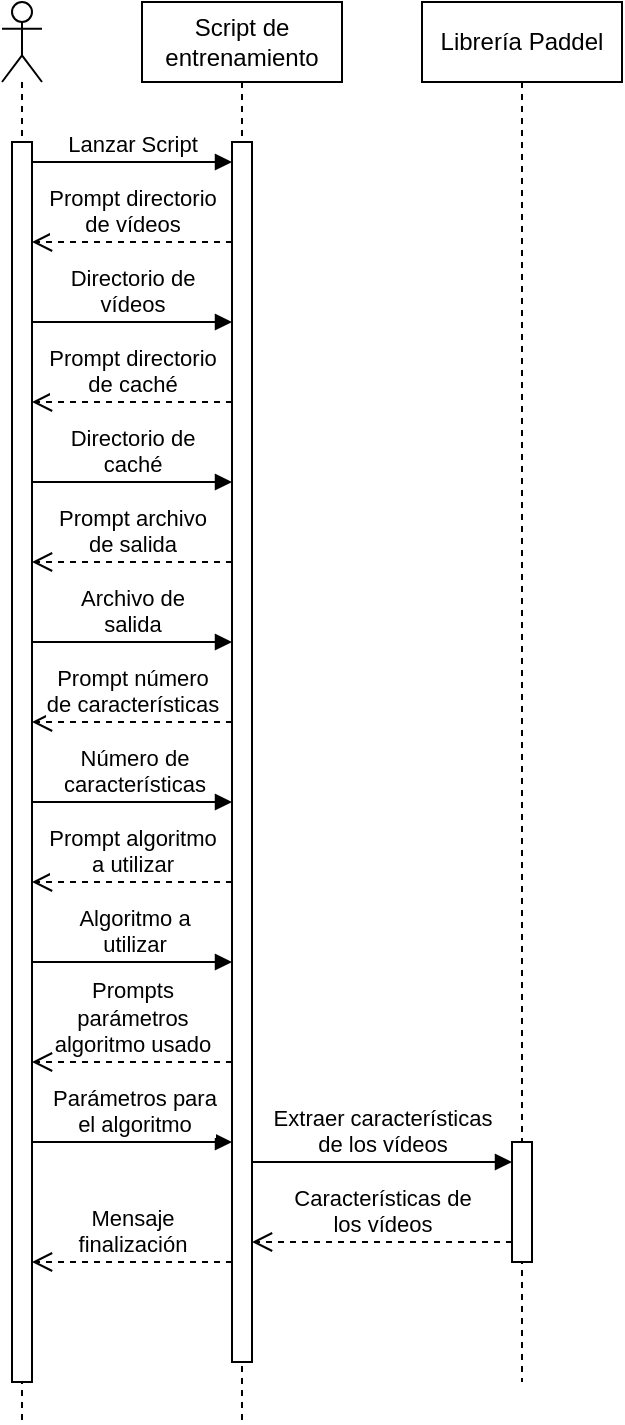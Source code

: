 <mxfile version="21.3.7" type="device">
  <diagram name="Page-1" id="2YBvvXClWsGukQMizWep">
    <mxGraphModel dx="581" dy="657" grid="1" gridSize="10" guides="1" tooltips="1" connect="1" arrows="1" fold="1" page="1" pageScale="1" pageWidth="850" pageHeight="1100" math="0" shadow="0">
      <root>
        <mxCell id="0" />
        <mxCell id="1" parent="0" />
        <mxCell id="aM9ryv3xv72pqoxQDRHE-7" value="Lanzar Script" style="html=1;verticalAlign=bottom;endArrow=block;edgeStyle=elbowEdgeStyle;elbow=vertical;curved=0;rounded=0;" parent="1" source="aM9ryv3xv72pqoxQDRHE-2" target="2NgsDoCjIwmhMlPLntnu-11" edge="1">
          <mxGeometry relative="1" as="geometry">
            <mxPoint x="115" y="130" as="sourcePoint" />
            <Array as="points">
              <mxPoint x="100" y="120" />
            </Array>
          </mxGeometry>
        </mxCell>
        <mxCell id="2NgsDoCjIwmhMlPLntnu-3" value="" style="shape=umlLifeline;perimeter=lifelinePerimeter;whiteSpace=wrap;html=1;container=1;dropTarget=0;collapsible=0;recursiveResize=0;outlineConnect=0;portConstraint=eastwest;newEdgeStyle={&quot;edgeStyle&quot;:&quot;elbowEdgeStyle&quot;,&quot;elbow&quot;:&quot;vertical&quot;,&quot;curved&quot;:0,&quot;rounded&quot;:0};participant=umlActor;" parent="1" vertex="1">
          <mxGeometry x="70" y="40" width="20" height="710" as="geometry" />
        </mxCell>
        <mxCell id="aM9ryv3xv72pqoxQDRHE-2" value="" style="html=1;points=[];perimeter=orthogonalPerimeter;outlineConnect=0;targetShapes=umlLifeline;portConstraint=eastwest;newEdgeStyle={&quot;edgeStyle&quot;:&quot;elbowEdgeStyle&quot;,&quot;elbow&quot;:&quot;vertical&quot;,&quot;curved&quot;:0,&quot;rounded&quot;:0};" parent="2NgsDoCjIwmhMlPLntnu-3" vertex="1">
          <mxGeometry x="5" y="70" width="10" height="620" as="geometry" />
        </mxCell>
        <mxCell id="2NgsDoCjIwmhMlPLntnu-10" value="&lt;div&gt;Script de&lt;/div&gt;&lt;div&gt;entrenamiento&lt;br&gt;&lt;/div&gt;" style="shape=umlLifeline;perimeter=lifelinePerimeter;whiteSpace=wrap;html=1;container=1;dropTarget=0;collapsible=0;recursiveResize=0;outlineConnect=0;portConstraint=eastwest;newEdgeStyle={&quot;edgeStyle&quot;:&quot;elbowEdgeStyle&quot;,&quot;elbow&quot;:&quot;vertical&quot;,&quot;curved&quot;:0,&quot;rounded&quot;:0};" parent="1" vertex="1">
          <mxGeometry x="140" y="40" width="100" height="710" as="geometry" />
        </mxCell>
        <mxCell id="2NgsDoCjIwmhMlPLntnu-11" value="" style="html=1;points=[];perimeter=orthogonalPerimeter;outlineConnect=0;targetShapes=umlLifeline;portConstraint=eastwest;newEdgeStyle={&quot;edgeStyle&quot;:&quot;elbowEdgeStyle&quot;,&quot;elbow&quot;:&quot;vertical&quot;,&quot;curved&quot;:0,&quot;rounded&quot;:0};" parent="2NgsDoCjIwmhMlPLntnu-10" vertex="1">
          <mxGeometry x="45" y="70" width="10" height="610" as="geometry" />
        </mxCell>
        <mxCell id="2NgsDoCjIwmhMlPLntnu-16" value="Librería Paddel" style="shape=umlLifeline;perimeter=lifelinePerimeter;whiteSpace=wrap;html=1;container=1;dropTarget=0;collapsible=0;recursiveResize=0;outlineConnect=0;portConstraint=eastwest;newEdgeStyle={&quot;edgeStyle&quot;:&quot;elbowEdgeStyle&quot;,&quot;elbow&quot;:&quot;vertical&quot;,&quot;curved&quot;:0,&quot;rounded&quot;:0};" parent="1" vertex="1">
          <mxGeometry x="280" y="40" width="100" height="690" as="geometry" />
        </mxCell>
        <mxCell id="2NgsDoCjIwmhMlPLntnu-18" value="" style="html=1;points=[];perimeter=orthogonalPerimeter;outlineConnect=0;targetShapes=umlLifeline;portConstraint=eastwest;newEdgeStyle={&quot;edgeStyle&quot;:&quot;elbowEdgeStyle&quot;,&quot;elbow&quot;:&quot;vertical&quot;,&quot;curved&quot;:0,&quot;rounded&quot;:0};" parent="2NgsDoCjIwmhMlPLntnu-16" vertex="1">
          <mxGeometry x="45" y="570" width="10" height="60" as="geometry" />
        </mxCell>
        <mxCell id="2NgsDoCjIwmhMlPLntnu-24" value="&lt;div&gt;Prompt directorio&lt;/div&gt;&lt;div&gt;de vídeos&lt;br&gt;&lt;/div&gt;" style="html=1;verticalAlign=bottom;endArrow=open;dashed=1;endSize=8;edgeStyle=elbowEdgeStyle;elbow=vertical;curved=0;rounded=0;" parent="1" source="2NgsDoCjIwmhMlPLntnu-11" target="aM9ryv3xv72pqoxQDRHE-2" edge="1">
          <mxGeometry relative="1" as="geometry">
            <mxPoint x="140" y="190" as="sourcePoint" />
            <mxPoint x="60" y="190" as="targetPoint" />
            <Array as="points">
              <mxPoint x="140" y="160" />
            </Array>
          </mxGeometry>
        </mxCell>
        <mxCell id="2NgsDoCjIwmhMlPLntnu-25" value="&lt;div&gt;Directorio de&lt;/div&gt;&lt;div&gt;vídeos&lt;br&gt;&lt;/div&gt;" style="html=1;verticalAlign=bottom;endArrow=block;edgeStyle=elbowEdgeStyle;elbow=vertical;curved=0;rounded=0;" parent="1" source="aM9ryv3xv72pqoxQDRHE-2" target="2NgsDoCjIwmhMlPLntnu-11" edge="1">
          <mxGeometry width="80" relative="1" as="geometry">
            <mxPoint x="90" y="240" as="sourcePoint" />
            <mxPoint x="170" y="240" as="targetPoint" />
            <Array as="points">
              <mxPoint x="130" y="200" />
            </Array>
          </mxGeometry>
        </mxCell>
        <mxCell id="2NgsDoCjIwmhMlPLntnu-30" value="&lt;div&gt;Prompt archivo&lt;/div&gt;&lt;div&gt;de salida&lt;br&gt;&lt;/div&gt;" style="html=1;verticalAlign=bottom;endArrow=open;dashed=1;endSize=8;edgeStyle=elbowEdgeStyle;elbow=vertical;curved=0;rounded=0;" parent="1" source="2NgsDoCjIwmhMlPLntnu-11" target="aM9ryv3xv72pqoxQDRHE-2" edge="1">
          <mxGeometry relative="1" as="geometry">
            <mxPoint x="580" y="310" as="sourcePoint" />
            <mxPoint x="500" y="310" as="targetPoint" />
            <Array as="points">
              <mxPoint x="135" y="320" />
            </Array>
          </mxGeometry>
        </mxCell>
        <mxCell id="uq62i_CfbmSPbAQ5rVHD-2" value="&lt;div&gt;Prompt directorio&lt;/div&gt;&lt;div&gt;de caché&lt;br&gt;&lt;/div&gt;" style="html=1;verticalAlign=bottom;endArrow=open;dashed=1;endSize=8;edgeStyle=elbowEdgeStyle;elbow=vertical;curved=0;rounded=0;" edge="1" parent="1" source="2NgsDoCjIwmhMlPLntnu-11" target="aM9ryv3xv72pqoxQDRHE-2">
          <mxGeometry relative="1" as="geometry">
            <mxPoint x="195" y="170" as="sourcePoint" />
            <mxPoint x="95" y="170" as="targetPoint" />
            <Array as="points">
              <mxPoint x="140" y="240" />
            </Array>
          </mxGeometry>
        </mxCell>
        <mxCell id="uq62i_CfbmSPbAQ5rVHD-3" value="&lt;div&gt;Directorio de&lt;/div&gt;&lt;div&gt;caché&lt;br&gt;&lt;/div&gt;" style="html=1;verticalAlign=bottom;endArrow=block;edgeStyle=elbowEdgeStyle;elbow=vertical;curved=0;rounded=0;" edge="1" parent="1" source="aM9ryv3xv72pqoxQDRHE-2" target="2NgsDoCjIwmhMlPLntnu-11">
          <mxGeometry width="80" relative="1" as="geometry">
            <mxPoint x="95" y="210" as="sourcePoint" />
            <mxPoint x="195" y="210" as="targetPoint" />
            <Array as="points">
              <mxPoint x="140" y="280" />
            </Array>
          </mxGeometry>
        </mxCell>
        <mxCell id="uq62i_CfbmSPbAQ5rVHD-4" value="&lt;div&gt;Archivo de&lt;/div&gt;&lt;div&gt;salida&lt;br&gt;&lt;/div&gt;" style="html=1;verticalAlign=bottom;endArrow=block;edgeStyle=elbowEdgeStyle;elbow=vertical;curved=0;rounded=0;" edge="1" parent="1" source="aM9ryv3xv72pqoxQDRHE-2" target="2NgsDoCjIwmhMlPLntnu-11">
          <mxGeometry width="80" relative="1" as="geometry">
            <mxPoint x="95" y="290" as="sourcePoint" />
            <mxPoint x="195" y="290" as="targetPoint" />
            <Array as="points">
              <mxPoint x="140" y="360" />
            </Array>
          </mxGeometry>
        </mxCell>
        <mxCell id="uq62i_CfbmSPbAQ5rVHD-5" value="&lt;div&gt;Prompt algoritmo&lt;/div&gt;&lt;div&gt;a utilizar&lt;br&gt;&lt;/div&gt;" style="html=1;verticalAlign=bottom;endArrow=open;dashed=1;endSize=8;edgeStyle=elbowEdgeStyle;elbow=vertical;curved=0;rounded=0;" edge="1" parent="1" source="2NgsDoCjIwmhMlPLntnu-11" target="aM9ryv3xv72pqoxQDRHE-2">
          <mxGeometry relative="1" as="geometry">
            <mxPoint x="195" y="330" as="sourcePoint" />
            <mxPoint x="95" y="330" as="targetPoint" />
            <Array as="points">
              <mxPoint x="150" y="480" />
            </Array>
          </mxGeometry>
        </mxCell>
        <mxCell id="uq62i_CfbmSPbAQ5rVHD-6" value="&lt;div&gt;Algoritmo a&lt;/div&gt;&lt;div&gt;utilizar&lt;br&gt;&lt;/div&gt;" style="html=1;verticalAlign=bottom;endArrow=block;edgeStyle=elbowEdgeStyle;elbow=vertical;curved=0;rounded=0;" edge="1" parent="1" source="aM9ryv3xv72pqoxQDRHE-2" target="2NgsDoCjIwmhMlPLntnu-11">
          <mxGeometry x="0.006" width="80" relative="1" as="geometry">
            <mxPoint x="95" y="370" as="sourcePoint" />
            <mxPoint x="195" y="370" as="targetPoint" />
            <Array as="points">
              <mxPoint x="150" y="520" />
            </Array>
            <mxPoint as="offset" />
          </mxGeometry>
        </mxCell>
        <mxCell id="uq62i_CfbmSPbAQ5rVHD-7" value="&lt;div&gt;Prompt número&lt;/div&gt;&lt;div&gt;de características&lt;br&gt;&lt;/div&gt;" style="html=1;verticalAlign=bottom;endArrow=open;dashed=1;endSize=8;edgeStyle=elbowEdgeStyle;elbow=vertical;curved=0;rounded=0;" edge="1" parent="1" source="2NgsDoCjIwmhMlPLntnu-11" target="aM9ryv3xv72pqoxQDRHE-2">
          <mxGeometry relative="1" as="geometry">
            <mxPoint x="195" y="410" as="sourcePoint" />
            <mxPoint x="95" y="410" as="targetPoint" />
            <Array as="points">
              <mxPoint x="160" y="400" />
            </Array>
          </mxGeometry>
        </mxCell>
        <mxCell id="uq62i_CfbmSPbAQ5rVHD-9" value="&lt;div&gt;Número de&lt;/div&gt;&lt;div&gt;características&lt;br&gt;&lt;/div&gt;" style="html=1;verticalAlign=bottom;endArrow=block;edgeStyle=elbowEdgeStyle;elbow=vertical;curved=0;rounded=0;" edge="1" parent="1" source="aM9ryv3xv72pqoxQDRHE-2" target="2NgsDoCjIwmhMlPLntnu-11">
          <mxGeometry x="0.006" width="80" relative="1" as="geometry">
            <mxPoint x="95" y="560" as="sourcePoint" />
            <mxPoint x="195" y="560" as="targetPoint" />
            <Array as="points">
              <mxPoint x="160" y="440" />
            </Array>
            <mxPoint as="offset" />
          </mxGeometry>
        </mxCell>
        <mxCell id="uq62i_CfbmSPbAQ5rVHD-10" value="&lt;div&gt;Prompts&lt;/div&gt;&lt;div&gt;parámetros&lt;/div&gt;&lt;div&gt;algoritmo usado&lt;br&gt;&lt;/div&gt;" style="html=1;verticalAlign=bottom;endArrow=open;dashed=1;endSize=8;edgeStyle=elbowEdgeStyle;elbow=vertical;curved=0;rounded=0;" edge="1" parent="1" source="2NgsDoCjIwmhMlPLntnu-11" target="aM9ryv3xv72pqoxQDRHE-2">
          <mxGeometry relative="1" as="geometry">
            <mxPoint x="195" y="490" as="sourcePoint" />
            <mxPoint x="95" y="490" as="targetPoint" />
            <Array as="points">
              <mxPoint x="150" y="570" />
            </Array>
          </mxGeometry>
        </mxCell>
        <mxCell id="uq62i_CfbmSPbAQ5rVHD-11" value="&lt;div&gt;Extraer características&lt;/div&gt;&lt;div&gt;de los vídeos&lt;br&gt;&lt;/div&gt;" style="html=1;verticalAlign=bottom;endArrow=block;edgeStyle=elbowEdgeStyle;elbow=vertical;curved=0;rounded=0;" edge="1" parent="1" target="2NgsDoCjIwmhMlPLntnu-18">
          <mxGeometry x="0.002" width="80" relative="1" as="geometry">
            <mxPoint x="195" y="620" as="sourcePoint" />
            <mxPoint x="310" y="610" as="targetPoint" />
            <Array as="points">
              <mxPoint x="275" y="620" />
            </Array>
            <mxPoint as="offset" />
          </mxGeometry>
        </mxCell>
        <mxCell id="uq62i_CfbmSPbAQ5rVHD-12" value="&lt;div&gt;Características de &lt;br&gt;&lt;/div&gt;&lt;div&gt;los vídeos&lt;br&gt;&lt;/div&gt;" style="html=1;verticalAlign=bottom;endArrow=open;dashed=1;endSize=8;edgeStyle=elbowEdgeStyle;elbow=vertical;curved=0;rounded=0;" edge="1" parent="1" source="2NgsDoCjIwmhMlPLntnu-18">
          <mxGeometry relative="1" as="geometry">
            <mxPoint x="320" y="670" as="sourcePoint" />
            <mxPoint x="195" y="660" as="targetPoint" />
            <Array as="points">
              <mxPoint x="290" y="660" />
            </Array>
          </mxGeometry>
        </mxCell>
        <mxCell id="uq62i_CfbmSPbAQ5rVHD-13" value="&lt;div&gt;Parámetros para&lt;/div&gt;&lt;div&gt;el algoritmo&lt;br&gt;&lt;/div&gt;" style="html=1;verticalAlign=bottom;endArrow=block;edgeStyle=elbowEdgeStyle;elbow=vertical;curved=0;rounded=0;" edge="1" parent="1" source="aM9ryv3xv72pqoxQDRHE-2" target="2NgsDoCjIwmhMlPLntnu-11">
          <mxGeometry x="0.006" width="80" relative="1" as="geometry">
            <mxPoint x="95" y="530" as="sourcePoint" />
            <mxPoint x="195" y="530" as="targetPoint" />
            <Array as="points">
              <mxPoint x="160" y="610" />
            </Array>
            <mxPoint as="offset" />
          </mxGeometry>
        </mxCell>
        <mxCell id="uq62i_CfbmSPbAQ5rVHD-15" value="&lt;div&gt;Mensaje&lt;/div&gt;&lt;div&gt;finalización&lt;/div&gt;" style="html=1;verticalAlign=bottom;endArrow=open;dashed=1;endSize=8;edgeStyle=elbowEdgeStyle;elbow=vertical;curved=0;rounded=0;" edge="1" parent="1" source="2NgsDoCjIwmhMlPLntnu-11" target="aM9ryv3xv72pqoxQDRHE-2">
          <mxGeometry relative="1" as="geometry">
            <mxPoint x="195" y="580" as="sourcePoint" />
            <mxPoint x="95" y="580" as="targetPoint" />
            <Array as="points">
              <mxPoint x="160" y="670" />
            </Array>
          </mxGeometry>
        </mxCell>
      </root>
    </mxGraphModel>
  </diagram>
</mxfile>
